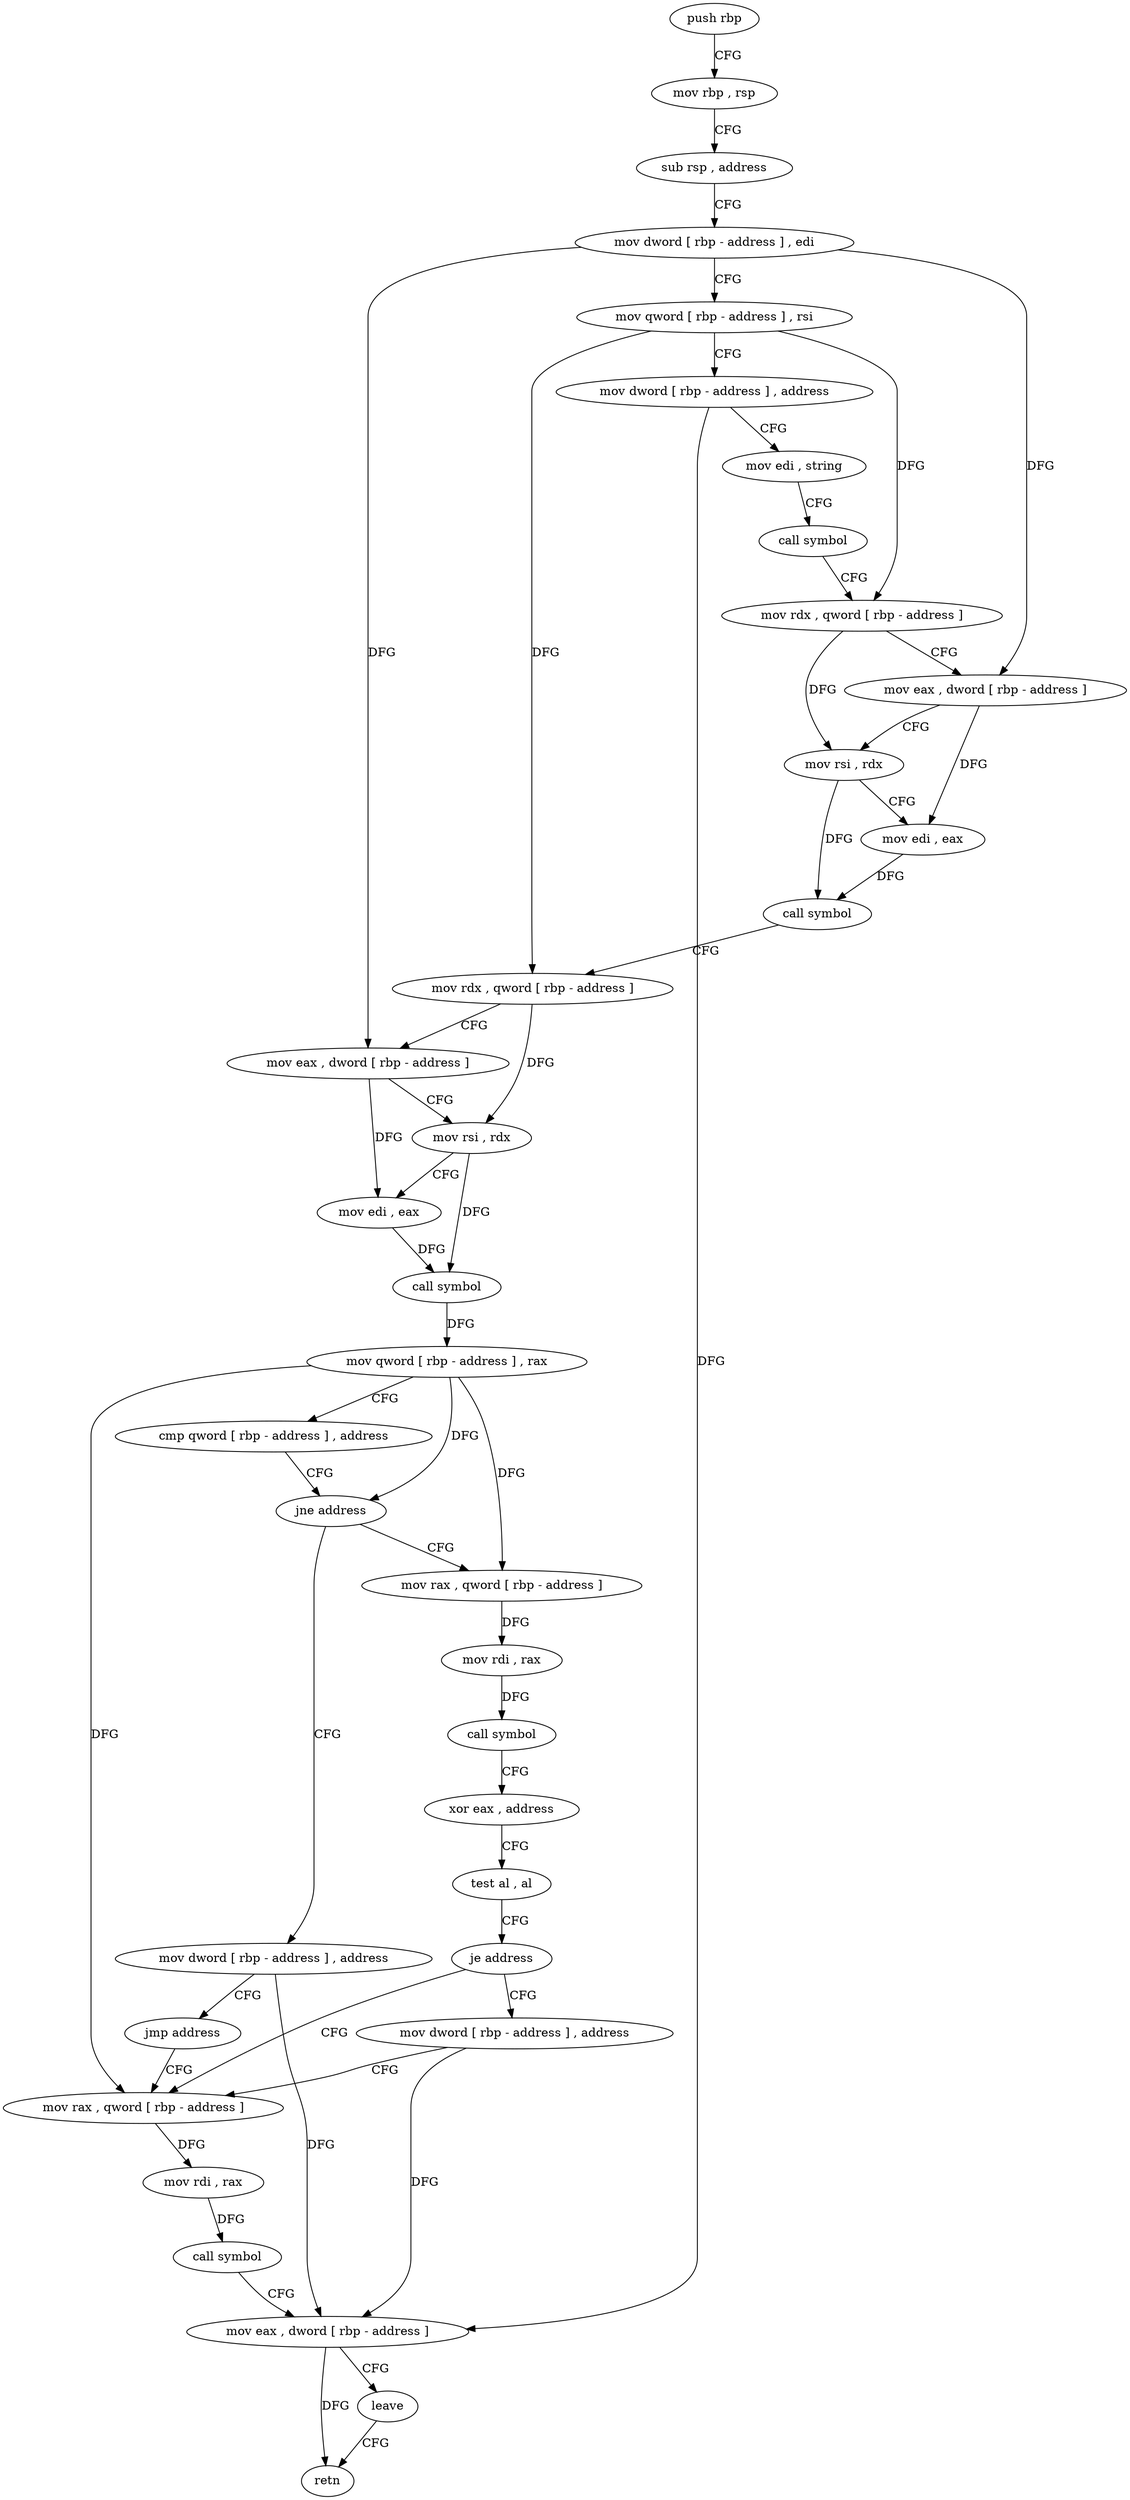 digraph "func" {
"4221810" [label = "push rbp" ]
"4221811" [label = "mov rbp , rsp" ]
"4221814" [label = "sub rsp , address" ]
"4221818" [label = "mov dword [ rbp - address ] , edi" ]
"4221821" [label = "mov qword [ rbp - address ] , rsi" ]
"4221825" [label = "mov dword [ rbp - address ] , address" ]
"4221832" [label = "mov edi , string" ]
"4221837" [label = "call symbol" ]
"4221842" [label = "mov rdx , qword [ rbp - address ]" ]
"4221846" [label = "mov eax , dword [ rbp - address ]" ]
"4221849" [label = "mov rsi , rdx" ]
"4221852" [label = "mov edi , eax" ]
"4221854" [label = "call symbol" ]
"4221859" [label = "mov rdx , qword [ rbp - address ]" ]
"4221863" [label = "mov eax , dword [ rbp - address ]" ]
"4221866" [label = "mov rsi , rdx" ]
"4221869" [label = "mov edi , eax" ]
"4221871" [label = "call symbol" ]
"4221876" [label = "mov qword [ rbp - address ] , rax" ]
"4221880" [label = "cmp qword [ rbp - address ] , address" ]
"4221885" [label = "jne address" ]
"4221896" [label = "mov rax , qword [ rbp - address ]" ]
"4221887" [label = "mov dword [ rbp - address ] , address" ]
"4221900" [label = "mov rdi , rax" ]
"4221903" [label = "call symbol" ]
"4221908" [label = "xor eax , address" ]
"4221911" [label = "test al , al" ]
"4221913" [label = "je address" ]
"4221922" [label = "mov rax , qword [ rbp - address ]" ]
"4221915" [label = "mov dword [ rbp - address ] , address" ]
"4221894" [label = "jmp address" ]
"4221926" [label = "mov rdi , rax" ]
"4221929" [label = "call symbol" ]
"4221934" [label = "mov eax , dword [ rbp - address ]" ]
"4221937" [label = "leave" ]
"4221938" [label = "retn" ]
"4221810" -> "4221811" [ label = "CFG" ]
"4221811" -> "4221814" [ label = "CFG" ]
"4221814" -> "4221818" [ label = "CFG" ]
"4221818" -> "4221821" [ label = "CFG" ]
"4221818" -> "4221846" [ label = "DFG" ]
"4221818" -> "4221863" [ label = "DFG" ]
"4221821" -> "4221825" [ label = "CFG" ]
"4221821" -> "4221842" [ label = "DFG" ]
"4221821" -> "4221859" [ label = "DFG" ]
"4221825" -> "4221832" [ label = "CFG" ]
"4221825" -> "4221934" [ label = "DFG" ]
"4221832" -> "4221837" [ label = "CFG" ]
"4221837" -> "4221842" [ label = "CFG" ]
"4221842" -> "4221846" [ label = "CFG" ]
"4221842" -> "4221849" [ label = "DFG" ]
"4221846" -> "4221849" [ label = "CFG" ]
"4221846" -> "4221852" [ label = "DFG" ]
"4221849" -> "4221852" [ label = "CFG" ]
"4221849" -> "4221854" [ label = "DFG" ]
"4221852" -> "4221854" [ label = "DFG" ]
"4221854" -> "4221859" [ label = "CFG" ]
"4221859" -> "4221863" [ label = "CFG" ]
"4221859" -> "4221866" [ label = "DFG" ]
"4221863" -> "4221866" [ label = "CFG" ]
"4221863" -> "4221869" [ label = "DFG" ]
"4221866" -> "4221869" [ label = "CFG" ]
"4221866" -> "4221871" [ label = "DFG" ]
"4221869" -> "4221871" [ label = "DFG" ]
"4221871" -> "4221876" [ label = "DFG" ]
"4221876" -> "4221880" [ label = "CFG" ]
"4221876" -> "4221885" [ label = "DFG" ]
"4221876" -> "4221896" [ label = "DFG" ]
"4221876" -> "4221922" [ label = "DFG" ]
"4221880" -> "4221885" [ label = "CFG" ]
"4221885" -> "4221896" [ label = "CFG" ]
"4221885" -> "4221887" [ label = "CFG" ]
"4221896" -> "4221900" [ label = "DFG" ]
"4221887" -> "4221894" [ label = "CFG" ]
"4221887" -> "4221934" [ label = "DFG" ]
"4221900" -> "4221903" [ label = "DFG" ]
"4221903" -> "4221908" [ label = "CFG" ]
"4221908" -> "4221911" [ label = "CFG" ]
"4221911" -> "4221913" [ label = "CFG" ]
"4221913" -> "4221922" [ label = "CFG" ]
"4221913" -> "4221915" [ label = "CFG" ]
"4221922" -> "4221926" [ label = "DFG" ]
"4221915" -> "4221922" [ label = "CFG" ]
"4221915" -> "4221934" [ label = "DFG" ]
"4221894" -> "4221922" [ label = "CFG" ]
"4221926" -> "4221929" [ label = "DFG" ]
"4221929" -> "4221934" [ label = "CFG" ]
"4221934" -> "4221937" [ label = "CFG" ]
"4221934" -> "4221938" [ label = "DFG" ]
"4221937" -> "4221938" [ label = "CFG" ]
}
